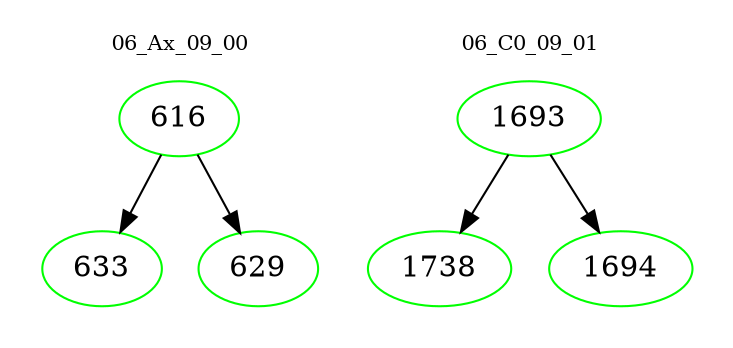 digraph{
subgraph cluster_0 {
color = white
label = "06_Ax_09_00";
fontsize=10;
T0_616 [label="616", color="green"]
T0_616 -> T0_633 [color="black"]
T0_633 [label="633", color="green"]
T0_616 -> T0_629 [color="black"]
T0_629 [label="629", color="green"]
}
subgraph cluster_1 {
color = white
label = "06_C0_09_01";
fontsize=10;
T1_1693 [label="1693", color="green"]
T1_1693 -> T1_1738 [color="black"]
T1_1738 [label="1738", color="green"]
T1_1693 -> T1_1694 [color="black"]
T1_1694 [label="1694", color="green"]
}
}
